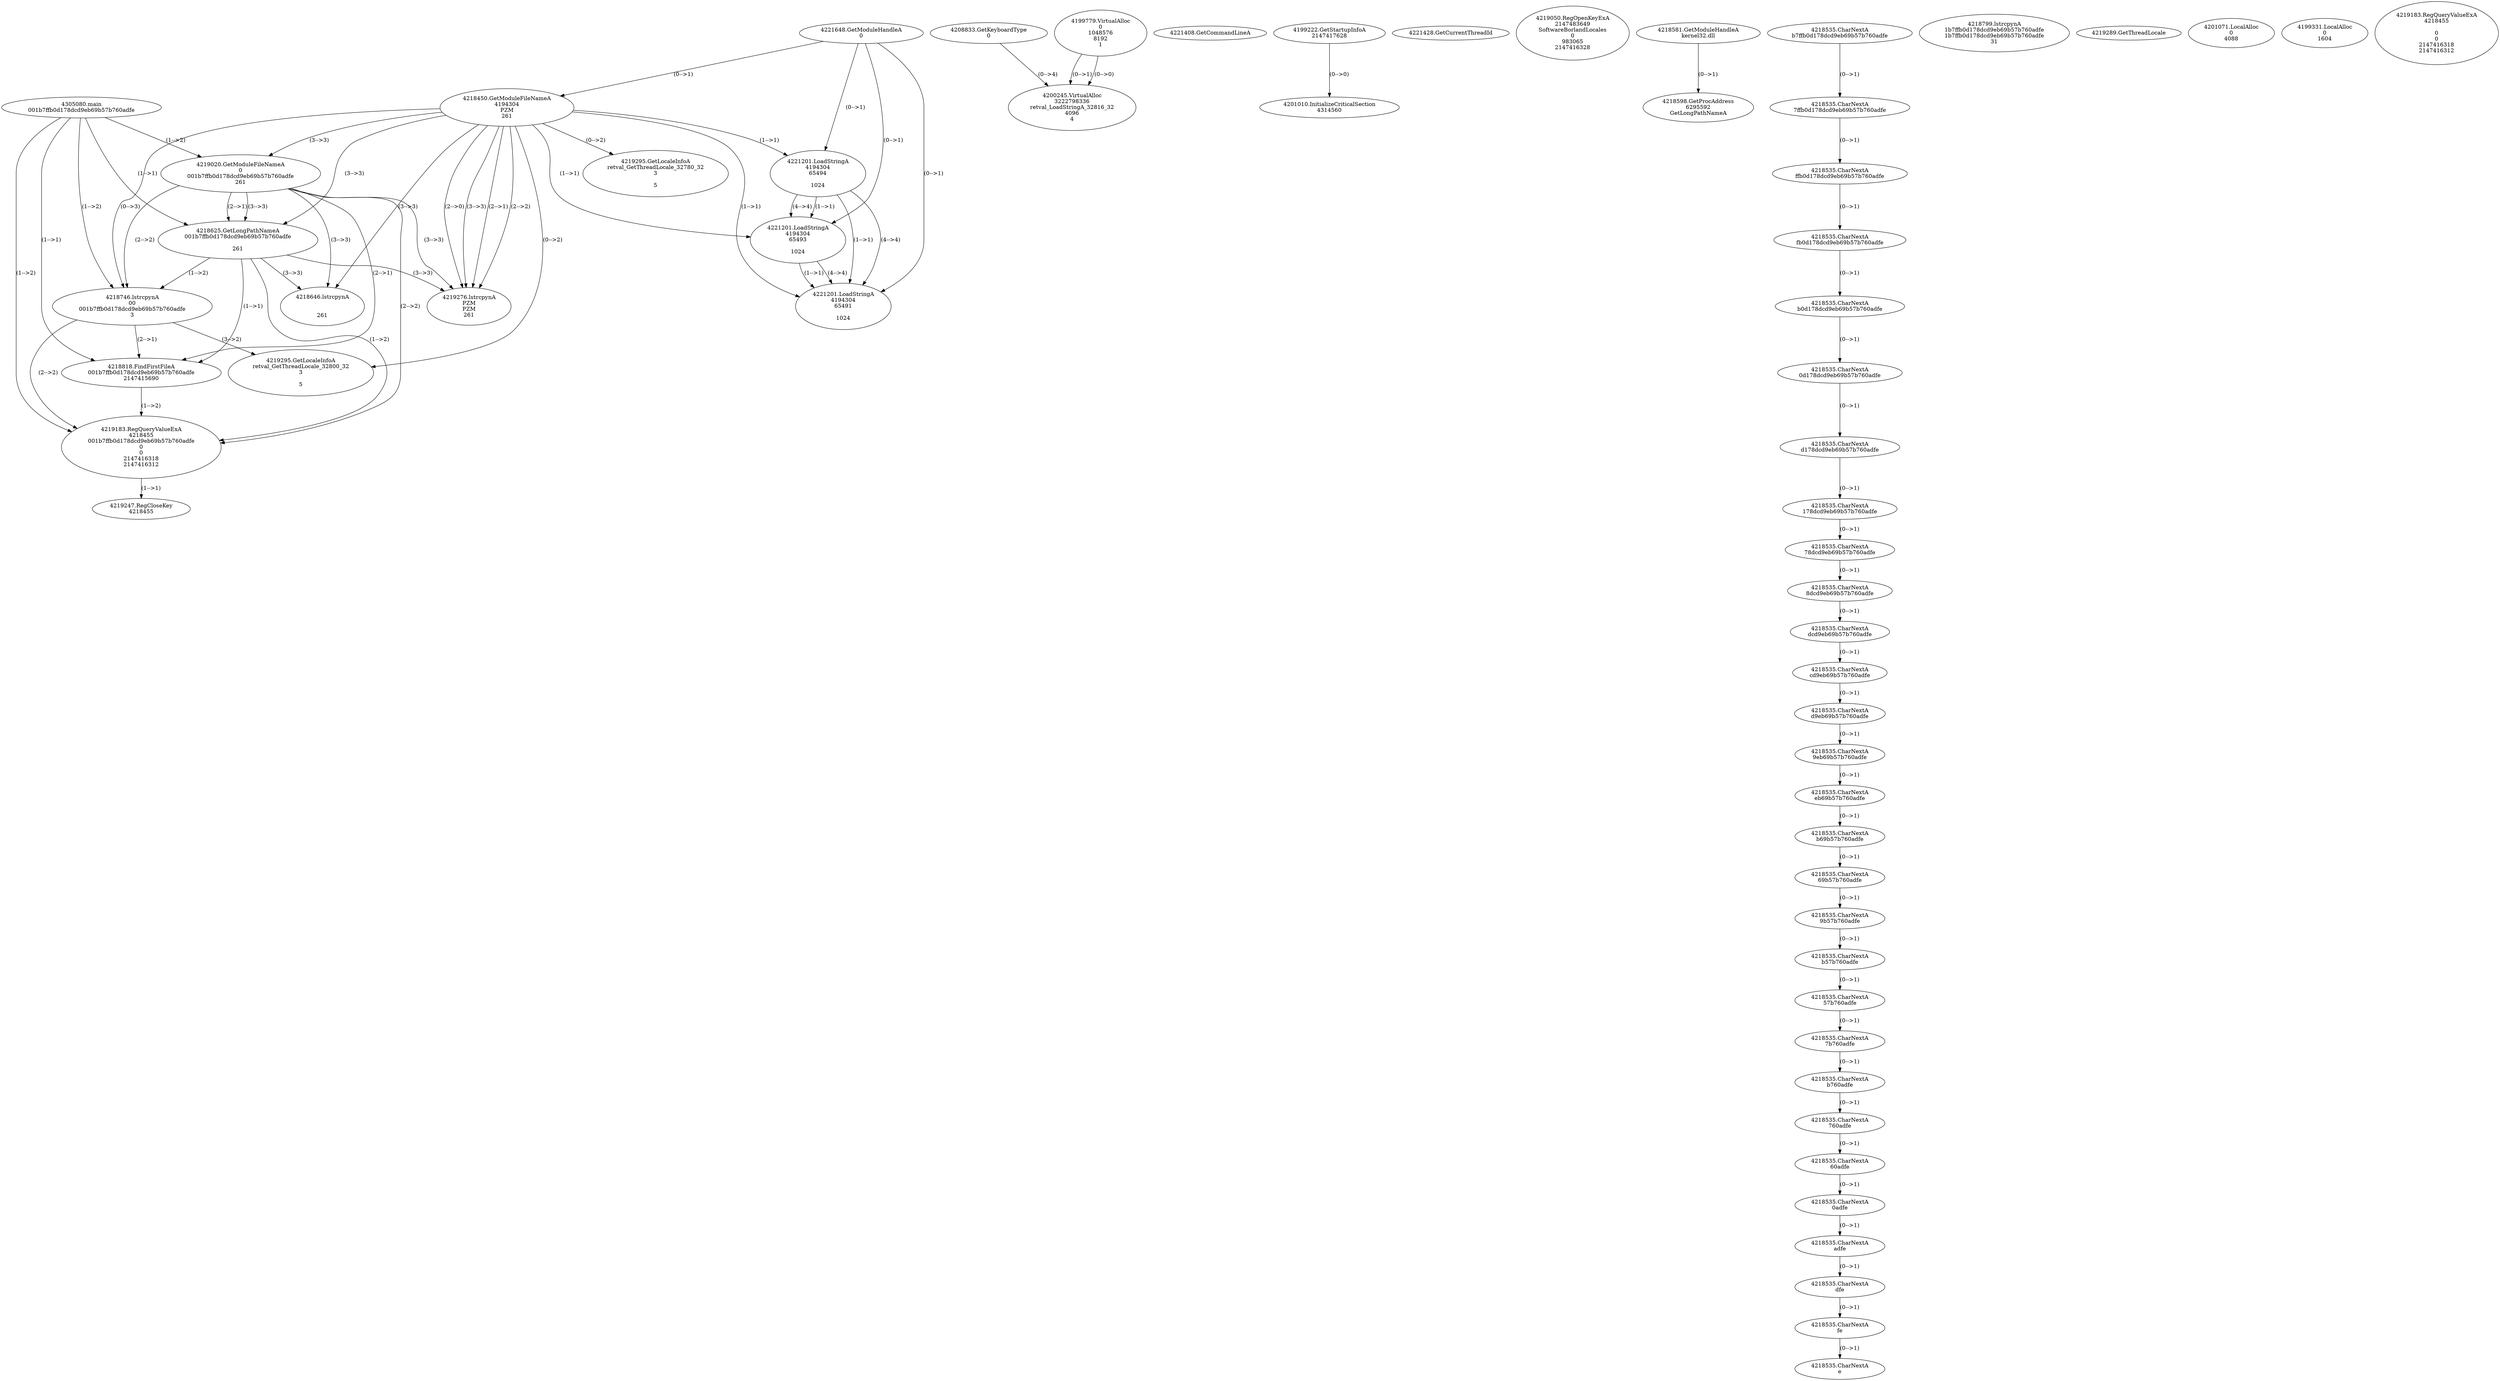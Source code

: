 // Global SCDG with merge call
digraph {
	0 [label="4305080.main
001b7ffb0d178dcd9eb69b57b760adfe"]
	1 [label="4221648.GetModuleHandleA
0"]
	2 [label="4208833.GetKeyboardType
0"]
	3 [label="4221408.GetCommandLineA
"]
	4 [label="4199222.GetStartupInfoA
2147417628"]
	5 [label="4221428.GetCurrentThreadId
"]
	6 [label="4218450.GetModuleFileNameA
4194304
PZM
261"]
	1 -> 6 [label="(0-->1)"]
	7 [label="4219020.GetModuleFileNameA
0
001b7ffb0d178dcd9eb69b57b760adfe
261"]
	0 -> 7 [label="(1-->2)"]
	6 -> 7 [label="(3-->3)"]
	8 [label="4219050.RegOpenKeyExA
2147483649
Software\Borland\Locales
0
983065
2147416328"]
	9 [label="4218581.GetModuleHandleA
kernel32.dll"]
	10 [label="4218598.GetProcAddress
6295592
GetLongPathNameA"]
	9 -> 10 [label="(0-->1)"]
	11 [label="4218625.GetLongPathNameA
001b7ffb0d178dcd9eb69b57b760adfe

261"]
	0 -> 11 [label="(1-->1)"]
	7 -> 11 [label="(2-->1)"]
	6 -> 11 [label="(3-->3)"]
	7 -> 11 [label="(3-->3)"]
	12 [label="4218746.lstrcpynA
00
001b7ffb0d178dcd9eb69b57b760adfe
3"]
	0 -> 12 [label="(1-->2)"]
	7 -> 12 [label="(2-->2)"]
	11 -> 12 [label="(1-->2)"]
	6 -> 12 [label="(0-->3)"]
	13 [label="4218535.CharNextA
b7ffb0d178dcd9eb69b57b760adfe"]
	14 [label="4218535.CharNextA
7ffb0d178dcd9eb69b57b760adfe"]
	13 -> 14 [label="(0-->1)"]
	15 [label="4218535.CharNextA
ffb0d178dcd9eb69b57b760adfe"]
	14 -> 15 [label="(0-->1)"]
	16 [label="4218535.CharNextA
fb0d178dcd9eb69b57b760adfe"]
	15 -> 16 [label="(0-->1)"]
	17 [label="4218535.CharNextA
b0d178dcd9eb69b57b760adfe"]
	16 -> 17 [label="(0-->1)"]
	18 [label="4218535.CharNextA
0d178dcd9eb69b57b760adfe"]
	17 -> 18 [label="(0-->1)"]
	19 [label="4218535.CharNextA
d178dcd9eb69b57b760adfe"]
	18 -> 19 [label="(0-->1)"]
	20 [label="4218535.CharNextA
178dcd9eb69b57b760adfe"]
	19 -> 20 [label="(0-->1)"]
	21 [label="4218535.CharNextA
78dcd9eb69b57b760adfe"]
	20 -> 21 [label="(0-->1)"]
	22 [label="4218535.CharNextA
8dcd9eb69b57b760adfe"]
	21 -> 22 [label="(0-->1)"]
	23 [label="4218535.CharNextA
dcd9eb69b57b760adfe"]
	22 -> 23 [label="(0-->1)"]
	24 [label="4218535.CharNextA
cd9eb69b57b760adfe"]
	23 -> 24 [label="(0-->1)"]
	25 [label="4218535.CharNextA
d9eb69b57b760adfe"]
	24 -> 25 [label="(0-->1)"]
	26 [label="4218535.CharNextA
9eb69b57b760adfe"]
	25 -> 26 [label="(0-->1)"]
	27 [label="4218535.CharNextA
eb69b57b760adfe"]
	26 -> 27 [label="(0-->1)"]
	28 [label="4218535.CharNextA
b69b57b760adfe"]
	27 -> 28 [label="(0-->1)"]
	29 [label="4218535.CharNextA
69b57b760adfe"]
	28 -> 29 [label="(0-->1)"]
	30 [label="4218535.CharNextA
9b57b760adfe"]
	29 -> 30 [label="(0-->1)"]
	31 [label="4218535.CharNextA
b57b760adfe"]
	30 -> 31 [label="(0-->1)"]
	32 [label="4218535.CharNextA
57b760adfe"]
	31 -> 32 [label="(0-->1)"]
	33 [label="4218535.CharNextA
7b760adfe"]
	32 -> 33 [label="(0-->1)"]
	34 [label="4218535.CharNextA
b760adfe"]
	33 -> 34 [label="(0-->1)"]
	35 [label="4218535.CharNextA
760adfe"]
	34 -> 35 [label="(0-->1)"]
	36 [label="4218535.CharNextA
60adfe"]
	35 -> 36 [label="(0-->1)"]
	37 [label="4218535.CharNextA
0adfe"]
	36 -> 37 [label="(0-->1)"]
	38 [label="4218535.CharNextA
adfe"]
	37 -> 38 [label="(0-->1)"]
	39 [label="4218535.CharNextA
dfe"]
	38 -> 39 [label="(0-->1)"]
	40 [label="4218535.CharNextA
fe"]
	39 -> 40 [label="(0-->1)"]
	41 [label="4218535.CharNextA
e"]
	40 -> 41 [label="(0-->1)"]
	42 [label="4218799.lstrcpynA
1b7ffb0d178dcd9eb69b57b760adfe
1b7ffb0d178dcd9eb69b57b760adfe
31"]
	43 [label="4218818.FindFirstFileA
001b7ffb0d178dcd9eb69b57b760adfe
2147415690"]
	0 -> 43 [label="(1-->1)"]
	7 -> 43 [label="(2-->1)"]
	11 -> 43 [label="(1-->1)"]
	12 -> 43 [label="(2-->1)"]
	44 [label="4219183.RegQueryValueExA
4218455
001b7ffb0d178dcd9eb69b57b760adfe
0
0
2147416318
2147416312"]
	0 -> 44 [label="(1-->2)"]
	7 -> 44 [label="(2-->2)"]
	11 -> 44 [label="(1-->2)"]
	12 -> 44 [label="(2-->2)"]
	43 -> 44 [label="(1-->2)"]
	45 [label="4219247.RegCloseKey
4218455"]
	44 -> 45 [label="(1-->1)"]
	46 [label="4219276.lstrcpynA
PZM
PZM
261"]
	6 -> 46 [label="(2-->1)"]
	6 -> 46 [label="(2-->2)"]
	6 -> 46 [label="(3-->3)"]
	7 -> 46 [label="(3-->3)"]
	11 -> 46 [label="(3-->3)"]
	6 -> 46 [label="(2-->0)"]
	47 [label="4219289.GetThreadLocale
"]
	48 [label="4219295.GetLocaleInfoA
retval_GetThreadLocale_32800_32
3

5"]
	6 -> 48 [label="(0-->2)"]
	12 -> 48 [label="(3-->2)"]
	49 [label="4221201.LoadStringA
4194304
65494

1024"]
	1 -> 49 [label="(0-->1)"]
	6 -> 49 [label="(1-->1)"]
	50 [label="4221201.LoadStringA
4194304
65493

1024"]
	1 -> 50 [label="(0-->1)"]
	6 -> 50 [label="(1-->1)"]
	49 -> 50 [label="(1-->1)"]
	49 -> 50 [label="(4-->4)"]
	51 [label="4221201.LoadStringA
4194304
65491

1024"]
	1 -> 51 [label="(0-->1)"]
	6 -> 51 [label="(1-->1)"]
	49 -> 51 [label="(1-->1)"]
	50 -> 51 [label="(1-->1)"]
	49 -> 51 [label="(4-->4)"]
	50 -> 51 [label="(4-->4)"]
	52 [label="4201010.InitializeCriticalSection
4314560"]
	4 -> 52 [label="(0-->0)"]
	53 [label="4201071.LocalAlloc
0
4088"]
	54 [label="4199779.VirtualAlloc
0
1048576
8192
1"]
	55 [label="4199331.LocalAlloc
0
1604"]
	56 [label="4200245.VirtualAlloc
3222798336
retval_LoadStringA_32816_32
4096
4"]
	54 -> 56 [label="(0-->1)"]
	2 -> 56 [label="(0-->4)"]
	54 -> 56 [label="(0-->0)"]
	57 [label="4218646.lstrcpynA


261"]
	6 -> 57 [label="(3-->3)"]
	7 -> 57 [label="(3-->3)"]
	11 -> 57 [label="(3-->3)"]
	58 [label="4219183.RegQueryValueExA
4218455

0
0
2147416318
2147416312"]
	59 [label="4219295.GetLocaleInfoA
retval_GetThreadLocale_32780_32
3

5"]
	6 -> 59 [label="(0-->2)"]
}
